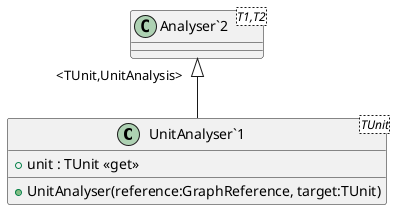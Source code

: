 @startuml
class "UnitAnalyser`1"<TUnit> {
    + UnitAnalyser(reference:GraphReference, target:TUnit)
    + unit : TUnit <<get>>
}
class "Analyser`2"<T1,T2> {
}
"Analyser`2" "<TUnit,UnitAnalysis>" <|-- "UnitAnalyser`1"
@enduml
